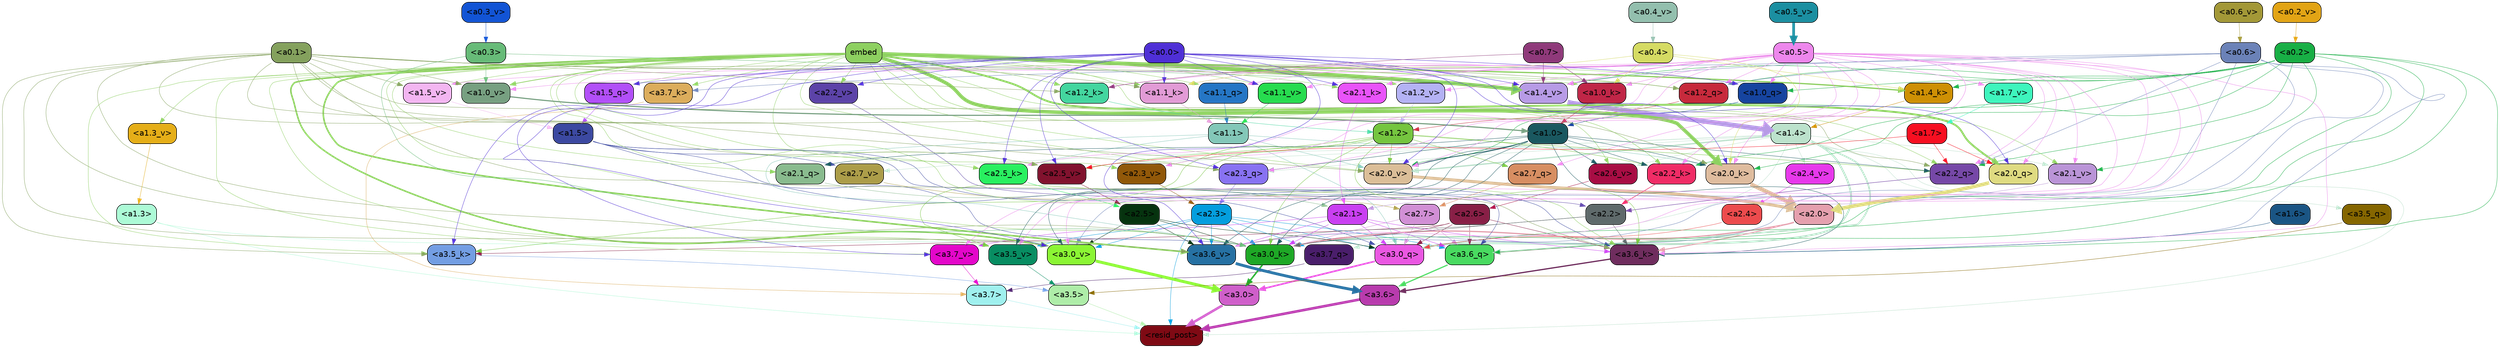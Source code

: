 strict digraph "" {
	graph [bgcolor=transparent,
		layout=dot,
		overlap=false,
		splines=true
	];
	"<a3.7>"	[color=black,
		fillcolor="#9ff0ee",
		fontname=Helvetica,
		shape=box,
		style="filled, rounded"];
	"<resid_post>"	[color=black,
		fillcolor="#7f0a14",
		fontname=Helvetica,
		shape=box,
		style="filled, rounded"];
	"<a3.7>" -> "<resid_post>"	[color="#9ff0ee",
		penwidth=0.6239100098609924];
	"<a3.6>"	[color=black,
		fillcolor="#b83bad",
		fontname=Helvetica,
		shape=box,
		style="filled, rounded"];
	"<a3.6>" -> "<resid_post>"	[color="#b83bad",
		penwidth=4.569062113761902];
	"<a3.5>"	[color=black,
		fillcolor="#aeeda8",
		fontname=Helvetica,
		shape=box,
		style="filled, rounded"];
	"<a3.5>" -> "<resid_post>"	[color="#aeeda8",
		penwidth=0.6];
	"<a3.0>"	[color=black,
		fillcolor="#cf5fca",
		fontname=Helvetica,
		shape=box,
		style="filled, rounded"];
	"<a3.0>" -> "<resid_post>"	[color="#cf5fca",
		penwidth=4.283544182777405];
	"<a2.3>"	[color=black,
		fillcolor="#049ede",
		fontname=Helvetica,
		shape=box,
		style="filled, rounded"];
	"<a2.3>" -> "<resid_post>"	[color="#049ede",
		penwidth=0.6];
	"<a3.7_q>"	[color=black,
		fillcolor="#4a1e6b",
		fontname=Helvetica,
		shape=box,
		style="filled, rounded"];
	"<a2.3>" -> "<a3.7_q>"	[color="#049ede",
		penwidth=0.6];
	"<a3.6_q>"	[color=black,
		fillcolor="#49da60",
		fontname=Helvetica,
		shape=box,
		style="filled, rounded"];
	"<a2.3>" -> "<a3.6_q>"	[color="#049ede",
		penwidth=0.6];
	"<a3.0_q>"	[color=black,
		fillcolor="#ea57e2",
		fontname=Helvetica,
		shape=box,
		style="filled, rounded"];
	"<a2.3>" -> "<a3.0_q>"	[color="#049ede",
		penwidth=0.6];
	"<a3.0_k>"	[color=black,
		fillcolor="#1ea826",
		fontname=Helvetica,
		shape=box,
		style="filled, rounded"];
	"<a2.3>" -> "<a3.0_k>"	[color="#049ede",
		penwidth=0.6];
	"<a3.6_v>"	[color=black,
		fillcolor="#2671a3",
		fontname=Helvetica,
		shape=box,
		style="filled, rounded"];
	"<a2.3>" -> "<a3.6_v>"	[color="#049ede",
		penwidth=0.6];
	"<a3.5_v>"	[color=black,
		fillcolor="#088d62",
		fontname=Helvetica,
		shape=box,
		style="filled, rounded"];
	"<a2.3>" -> "<a3.5_v>"	[color="#049ede",
		penwidth=0.6];
	"<a3.0_v>"	[color=black,
		fillcolor="#8bf534",
		fontname=Helvetica,
		shape=box,
		style="filled, rounded"];
	"<a2.3>" -> "<a3.0_v>"	[color="#049ede",
		penwidth=0.6];
	"<a1.4>"	[color=black,
		fillcolor="#bce2cc",
		fontname=Helvetica,
		shape=box,
		style="filled, rounded"];
	"<a1.4>" -> "<resid_post>"	[color="#bce2cc",
		penwidth=0.6];
	"<a1.4>" -> "<a3.7_q>"	[color="#bce2cc",
		penwidth=0.6];
	"<a1.4>" -> "<a3.6_q>"	[color="#bce2cc",
		penwidth=2.7934007048606873];
	"<a3.5_q>"	[color=black,
		fillcolor="#856600",
		fontname=Helvetica,
		shape=box,
		style="filled, rounded"];
	"<a1.4>" -> "<a3.5_q>"	[color="#bce2cc",
		penwidth=0.6];
	"<a1.4>" -> "<a3.0_q>"	[color="#bce2cc",
		penwidth=3.340754985809326];
	"<a2.3_q>"	[color=black,
		fillcolor="#8872f2",
		fontname=Helvetica,
		shape=box,
		style="filled, rounded"];
	"<a1.4>" -> "<a2.3_q>"	[color="#bce2cc",
		penwidth=0.6];
	"<a2.7_v>"	[color=black,
		fillcolor="#ac9d49",
		fontname=Helvetica,
		shape=box,
		style="filled, rounded"];
	"<a1.4>" -> "<a2.7_v>"	[color="#bce2cc",
		penwidth=0.6];
	"<a2.6_v>"	[color=black,
		fillcolor="#a80d44",
		fontname=Helvetica,
		shape=box,
		style="filled, rounded"];
	"<a1.4>" -> "<a2.6_v>"	[color="#bce2cc",
		penwidth=0.6];
	"<a2.5_v>"	[color=black,
		fillcolor="#81122e",
		fontname=Helvetica,
		shape=box,
		style="filled, rounded"];
	"<a1.4>" -> "<a2.5_v>"	[color="#bce2cc",
		penwidth=0.6];
	"<a2.4_v>"	[color=black,
		fillcolor="#e738eb",
		fontname=Helvetica,
		shape=box,
		style="filled, rounded"];
	"<a1.4>" -> "<a2.4_v>"	[color="#bce2cc",
		penwidth=0.6];
	"<a2.1_v>"	[color=black,
		fillcolor="#ba94d7",
		fontname=Helvetica,
		shape=box,
		style="filled, rounded"];
	"<a1.4>" -> "<a2.1_v>"	[color="#bce2cc",
		penwidth=0.6];
	"<a2.0_v>"	[color=black,
		fillcolor="#dbbe98",
		fontname=Helvetica,
		shape=box,
		style="filled, rounded"];
	"<a1.4>" -> "<a2.0_v>"	[color="#bce2cc",
		penwidth=2.268759250640869];
	"<a1.3>"	[color=black,
		fillcolor="#acfad6",
		fontname=Helvetica,
		shape=box,
		style="filled, rounded"];
	"<a1.3>" -> "<resid_post>"	[color="#acfad6",
		penwidth=0.6];
	"<a1.3>" -> "<a3.6_v>"	[color="#acfad6",
		penwidth=0.6];
	"<a3.7_q>" -> "<a3.7>"	[color="#4a1e6b",
		penwidth=0.6];
	"<a3.6_q>" -> "<a3.6>"	[color="#49da60",
		penwidth=2.0347584784030914];
	"<a3.5_q>" -> "<a3.5>"	[color="#856600",
		penwidth=0.6];
	"<a3.0_q>" -> "<a3.0>"	[color="#ea57e2",
		penwidth=2.8635367155075073];
	"<a3.7_k>"	[color=black,
		fillcolor="#dcad5c",
		fontname=Helvetica,
		shape=box,
		style="filled, rounded"];
	"<a3.7_k>" -> "<a3.7>"	[color="#dcad5c",
		penwidth=0.6];
	"<a3.6_k>"	[color=black,
		fillcolor="#6f2d5e",
		fontname=Helvetica,
		shape=box,
		style="filled, rounded"];
	"<a3.6_k>" -> "<a3.6>"	[color="#6f2d5e",
		penwidth=2.1760786175727844];
	"<a3.5_k>"	[color=black,
		fillcolor="#739ee3",
		fontname=Helvetica,
		shape=box,
		style="filled, rounded"];
	"<a3.5_k>" -> "<a3.5>"	[color="#739ee3",
		penwidth=0.6];
	"<a3.0_k>" -> "<a3.0>"	[color="#1ea826",
		penwidth=2.632905662059784];
	"<a3.7_v>"	[color=black,
		fillcolor="#e407ca",
		fontname=Helvetica,
		shape=box,
		style="filled, rounded"];
	"<a3.7_v>" -> "<a3.7>"	[color="#e407ca",
		penwidth=0.6];
	"<a3.6_v>" -> "<a3.6>"	[color="#2671a3",
		penwidth=4.981305837631226];
	"<a3.5_v>" -> "<a3.5>"	[color="#088d62",
		penwidth=0.6];
	"<a3.0_v>" -> "<a3.0>"	[color="#8bf534",
		penwidth=5.168330669403076];
	"<a2.7>"	[color=black,
		fillcolor="#d18fd5",
		fontname=Helvetica,
		shape=box,
		style="filled, rounded"];
	"<a2.7>" -> "<a3.6_q>"	[color="#d18fd5",
		penwidth=0.6];
	"<a2.7>" -> "<a3.0_q>"	[color="#d18fd5",
		penwidth=0.6];
	"<a2.7>" -> "<a3.0_k>"	[color="#d18fd5",
		penwidth=0.6];
	"<a2.6>"	[color=black,
		fillcolor="#881f46",
		fontname=Helvetica,
		shape=box,
		style="filled, rounded"];
	"<a2.6>" -> "<a3.6_q>"	[color="#881f46",
		penwidth=0.6];
	"<a2.6>" -> "<a3.0_q>"	[color="#881f46",
		penwidth=0.6];
	"<a2.6>" -> "<a3.6_k>"	[color="#881f46",
		penwidth=0.6];
	"<a2.6>" -> "<a3.5_k>"	[color="#881f46",
		penwidth=0.6];
	"<a2.6>" -> "<a3.0_k>"	[color="#881f46",
		penwidth=0.6];
	"<a2.1>"	[color=black,
		fillcolor="#c93ff1",
		fontname=Helvetica,
		shape=box,
		style="filled, rounded"];
	"<a2.1>" -> "<a3.6_q>"	[color="#c93ff1",
		penwidth=0.6];
	"<a2.1>" -> "<a3.0_q>"	[color="#c93ff1",
		penwidth=0.6];
	"<a2.1>" -> "<a3.6_k>"	[color="#c93ff1",
		penwidth=0.6];
	"<a2.1>" -> "<a3.0_k>"	[color="#c93ff1",
		penwidth=0.6];
	"<a2.1>" -> "<a3.7_v>"	[color="#c93ff1",
		penwidth=0.6];
	"<a2.1>" -> "<a3.6_v>"	[color="#c93ff1",
		penwidth=0.6];
	"<a2.0>"	[color=black,
		fillcolor="#e5a0ae",
		fontname=Helvetica,
		shape=box,
		style="filled, rounded"];
	"<a2.0>" -> "<a3.6_q>"	[color="#e5a0ae",
		penwidth=0.6];
	"<a2.0>" -> "<a3.0_q>"	[color="#e5a0ae",
		penwidth=0.6];
	"<a2.0>" -> "<a3.6_k>"	[color="#e5a0ae",
		penwidth=1.6382827460765839];
	"<a2.0>" -> "<a3.0_k>"	[color="#e5a0ae",
		penwidth=2.161143198609352];
	"<a1.5>"	[color=black,
		fillcolor="#3c49a1",
		fontname=Helvetica,
		shape=box,
		style="filled, rounded"];
	"<a1.5>" -> "<a3.6_q>"	[color="#3c49a1",
		penwidth=0.6];
	"<a1.5>" -> "<a3.0_q>"	[color="#3c49a1",
		penwidth=0.6];
	"<a1.5>" -> "<a3.6_k>"	[color="#3c49a1",
		penwidth=0.6];
	"<a1.5>" -> "<a3.0_k>"	[color="#3c49a1",
		penwidth=0.6];
	"<a1.5>" -> "<a2.7_v>"	[color="#3c49a1",
		penwidth=0.6];
	"<a0.2>"	[color=black,
		fillcolor="#18af45",
		fontname=Helvetica,
		shape=box,
		style="filled, rounded"];
	"<a0.2>" -> "<a3.6_q>"	[color="#18af45",
		penwidth=0.6];
	"<a0.2>" -> "<a3.0_q>"	[color="#18af45",
		penwidth=0.6];
	"<a0.2>" -> "<a3.6_k>"	[color="#18af45",
		penwidth=0.6];
	"<a0.2>" -> "<a3.0_k>"	[color="#18af45",
		penwidth=0.6];
	"<a2.2_q>"	[color=black,
		fillcolor="#7648a7",
		fontname=Helvetica,
		shape=box,
		style="filled, rounded"];
	"<a0.2>" -> "<a2.2_q>"	[color="#18af45",
		penwidth=0.6];
	"<a2.2_k>"	[color=black,
		fillcolor="#f02c66",
		fontname=Helvetica,
		shape=box,
		style="filled, rounded"];
	"<a0.2>" -> "<a2.2_k>"	[color="#18af45",
		penwidth=0.6];
	"<a2.0_k>"	[color=black,
		fillcolor="#dfbc9e",
		fontname=Helvetica,
		shape=box,
		style="filled, rounded"];
	"<a0.2>" -> "<a2.0_k>"	[color="#18af45",
		penwidth=0.6];
	"<a0.2>" -> "<a2.1_v>"	[color="#18af45",
		penwidth=0.6];
	"<a0.2>" -> "<a2.0_v>"	[color="#18af45",
		penwidth=0.6];
	"<a1.2_q>"	[color=black,
		fillcolor="#c72a3c",
		fontname=Helvetica,
		shape=box,
		style="filled, rounded"];
	"<a0.2>" -> "<a1.2_q>"	[color="#18af45",
		penwidth=0.6];
	"<a1.0_q>"	[color=black,
		fillcolor="#16449f",
		fontname=Helvetica,
		shape=box,
		style="filled, rounded"];
	"<a0.2>" -> "<a1.0_q>"	[color="#18af45",
		penwidth=0.6];
	"<a1.4_k>"	[color=black,
		fillcolor="#ce9004",
		fontname=Helvetica,
		shape=box,
		style="filled, rounded"];
	"<a0.2>" -> "<a1.4_k>"	[color="#18af45",
		penwidth=0.6];
	"<a1.4_v>"	[color=black,
		fillcolor="#b79be6",
		fontname=Helvetica,
		shape=box,
		style="filled, rounded"];
	"<a0.2>" -> "<a1.4_v>"	[color="#18af45",
		penwidth=0.6];
	"<a2.5>"	[color=black,
		fillcolor="#06330f",
		fontname=Helvetica,
		shape=box,
		style="filled, rounded"];
	"<a2.5>" -> "<a3.0_q>"	[color="#06330f",
		penwidth=0.6];
	"<a2.5>" -> "<a3.0_k>"	[color="#06330f",
		penwidth=0.6];
	"<a2.5>" -> "<a3.6_v>"	[color="#06330f",
		penwidth=0.6];
	"<a2.5>" -> "<a3.0_v>"	[color="#06330f",
		penwidth=0.6];
	"<a2.4>"	[color=black,
		fillcolor="#ec4b4d",
		fontname=Helvetica,
		shape=box,
		style="filled, rounded"];
	"<a2.4>" -> "<a3.0_q>"	[color="#ec4b4d",
		penwidth=0.6];
	"<a1.1>"	[color=black,
		fillcolor="#83c7b8",
		fontname=Helvetica,
		shape=box,
		style="filled, rounded"];
	"<a1.1>" -> "<a3.0_q>"	[color="#83c7b8",
		penwidth=0.6];
	"<a1.1>" -> "<a3.0_k>"	[color="#83c7b8",
		penwidth=0.6];
	"<a2.5_k>"	[color=black,
		fillcolor="#29f060",
		fontname=Helvetica,
		shape=box,
		style="filled, rounded"];
	"<a1.1>" -> "<a2.5_k>"	[color="#83c7b8",
		penwidth=0.6];
	"<a1.1>" -> "<a2.0_k>"	[color="#83c7b8",
		penwidth=0.6];
	"<a1.1>" -> "<a2.0_v>"	[color="#83c7b8",
		penwidth=0.6];
	"<a0.6>"	[color=black,
		fillcolor="#6b82b8",
		fontname=Helvetica,
		shape=box,
		style="filled, rounded"];
	"<a0.6>" -> "<a3.7_k>"	[color="#6b82b8",
		penwidth=0.6];
	"<a0.6>" -> "<a3.6_k>"	[color="#6b82b8",
		penwidth=0.6];
	"<a0.6>" -> "<a3.0_k>"	[color="#6b82b8",
		penwidth=0.6];
	"<a0.6>" -> "<a3.6_v>"	[color="#6b82b8",
		penwidth=0.6];
	"<a0.6>" -> "<a3.0_v>"	[color="#6b82b8",
		penwidth=0.6];
	"<a0.6>" -> "<a2.2_q>"	[color="#6b82b8",
		penwidth=0.6];
	"<a0.6>" -> "<a1.2_q>"	[color="#6b82b8",
		penwidth=0.6];
	"<a0.6>" -> "<a1.4_v>"	[color="#6b82b8",
		penwidth=0.6];
	embed	[color=black,
		fillcolor="#8dd060",
		fontname=Helvetica,
		shape=box,
		style="filled, rounded"];
	embed -> "<a3.7_k>"	[color="#8dd060",
		penwidth=0.6];
	embed -> "<a3.6_k>"	[color="#8dd060",
		penwidth=0.6];
	embed -> "<a3.5_k>"	[color="#8dd060",
		penwidth=0.6];
	embed -> "<a3.0_k>"	[color="#8dd060",
		penwidth=0.6];
	embed -> "<a3.7_v>"	[color="#8dd060",
		penwidth=0.6];
	embed -> "<a3.6_v>"	[color="#8dd060",
		penwidth=2.7825746536254883];
	embed -> "<a3.5_v>"	[color="#8dd060",
		penwidth=0.6];
	embed -> "<a3.0_v>"	[color="#8dd060",
		penwidth=2.6950180530548096];
	embed -> "<a2.3_q>"	[color="#8dd060",
		penwidth=0.6];
	embed -> "<a2.2_q>"	[color="#8dd060",
		penwidth=0.6];
	"<a2.1_q>"	[color=black,
		fillcolor="#89bb8e",
		fontname=Helvetica,
		shape=box,
		style="filled, rounded"];
	embed -> "<a2.1_q>"	[color="#8dd060",
		penwidth=0.6];
	"<a2.0_q>"	[color=black,
		fillcolor="#dfdb81",
		fontname=Helvetica,
		shape=box,
		style="filled, rounded"];
	embed -> "<a2.0_q>"	[color="#8dd060",
		penwidth=3.305941343307495];
	embed -> "<a2.5_k>"	[color="#8dd060",
		penwidth=0.6];
	embed -> "<a2.2_k>"	[color="#8dd060",
		penwidth=0.6698317527770996];
	"<a2.1_k>"	[color=black,
		fillcolor="#e953f9",
		fontname=Helvetica,
		shape=box,
		style="filled, rounded"];
	embed -> "<a2.1_k>"	[color="#8dd060",
		penwidth=0.6];
	embed -> "<a2.0_k>"	[color="#8dd060",
		penwidth=6.12570995092392];
	embed -> "<a2.6_v>"	[color="#8dd060",
		penwidth=0.6];
	embed -> "<a2.5_v>"	[color="#8dd060",
		penwidth=0.6];
	"<a2.3_v>"	[color=black,
		fillcolor="#915809",
		fontname=Helvetica,
		shape=box,
		style="filled, rounded"];
	embed -> "<a2.3_v>"	[color="#8dd060",
		penwidth=0.6];
	"<a2.2_v>"	[color=black,
		fillcolor="#5c43a8",
		fontname=Helvetica,
		shape=box,
		style="filled, rounded"];
	embed -> "<a2.2_v>"	[color="#8dd060",
		penwidth=0.6];
	embed -> "<a2.1_v>"	[color="#8dd060",
		penwidth=0.6];
	embed -> "<a2.0_v>"	[color="#8dd060",
		penwidth=0.6];
	"<a1.5_q>"	[color=black,
		fillcolor="#b24ff8",
		fontname=Helvetica,
		shape=box,
		style="filled, rounded"];
	embed -> "<a1.5_q>"	[color="#8dd060",
		penwidth=0.6];
	embed -> "<a1.2_q>"	[color="#8dd060",
		penwidth=0.6087074279785156];
	"<a1.1_q>"	[color=black,
		fillcolor="#2576c5",
		fontname=Helvetica,
		shape=box,
		style="filled, rounded"];
	embed -> "<a1.1_q>"	[color="#8dd060",
		penwidth=0.6];
	embed -> "<a1.0_q>"	[color="#8dd060",
		penwidth=0.6];
	embed -> "<a1.4_k>"	[color="#8dd060",
		penwidth=2.1858973503112793];
	"<a1.2_k>"	[color=black,
		fillcolor="#44d69f",
		fontname=Helvetica,
		shape=box,
		style="filled, rounded"];
	embed -> "<a1.2_k>"	[color="#8dd060",
		penwidth=0.6];
	"<a1.1_k>"	[color=black,
		fillcolor="#e29bd6",
		fontname=Helvetica,
		shape=box,
		style="filled, rounded"];
	embed -> "<a1.1_k>"	[color="#8dd060",
		penwidth=0.6];
	"<a1.0_k>"	[color=black,
		fillcolor="#c02647",
		fontname=Helvetica,
		shape=box,
		style="filled, rounded"];
	embed -> "<a1.0_k>"	[color="#8dd060",
		penwidth=0.6];
	"<a1.5_v>"	[color=black,
		fillcolor="#f3b6f1",
		fontname=Helvetica,
		shape=box,
		style="filled, rounded"];
	embed -> "<a1.5_v>"	[color="#8dd060",
		penwidth=0.6];
	embed -> "<a1.4_v>"	[color="#8dd060",
		penwidth=6.590077131986618];
	"<a1.3_v>"	[color=black,
		fillcolor="#e5ae18",
		fontname=Helvetica,
		shape=box,
		style="filled, rounded"];
	embed -> "<a1.3_v>"	[color="#8dd060",
		penwidth=0.6];
	"<a1.2_v>"	[color=black,
		fillcolor="#b4b2f4",
		fontname=Helvetica,
		shape=box,
		style="filled, rounded"];
	embed -> "<a1.2_v>"	[color="#8dd060",
		penwidth=0.6];
	"<a1.1_v>"	[color=black,
		fillcolor="#27dc4f",
		fontname=Helvetica,
		shape=box,
		style="filled, rounded"];
	embed -> "<a1.1_v>"	[color="#8dd060",
		penwidth=0.6];
	"<a1.0_v>"	[color=black,
		fillcolor="#77a081",
		fontname=Helvetica,
		shape=box,
		style="filled, rounded"];
	embed -> "<a1.0_v>"	[color="#8dd060",
		penwidth=1.2076449394226074];
	"<a2.2>"	[color=black,
		fillcolor="#5f6a6b",
		fontname=Helvetica,
		shape=box,
		style="filled, rounded"];
	"<a2.2>" -> "<a3.6_k>"	[color="#5f6a6b",
		penwidth=0.6];
	"<a2.2>" -> "<a3.0_k>"	[color="#5f6a6b",
		penwidth=0.6];
	"<a2.2>" -> "<a3.6_v>"	[color="#5f6a6b",
		penwidth=0.6];
	"<a1.6>"	[color=black,
		fillcolor="#1a5584",
		fontname=Helvetica,
		shape=box,
		style="filled, rounded"];
	"<a1.6>" -> "<a3.6_k>"	[color="#1a5584",
		penwidth=0.6];
	"<a1.2>"	[color=black,
		fillcolor="#75c53f",
		fontname=Helvetica,
		shape=box,
		style="filled, rounded"];
	"<a1.2>" -> "<a3.6_k>"	[color="#75c53f",
		penwidth=0.6];
	"<a1.2>" -> "<a3.5_k>"	[color="#75c53f",
		penwidth=0.6];
	"<a1.2>" -> "<a3.0_k>"	[color="#75c53f",
		penwidth=0.6];
	"<a1.2>" -> "<a3.5_v>"	[color="#75c53f",
		penwidth=0.6];
	"<a2.7_q>"	[color=black,
		fillcolor="#d78e62",
		fontname=Helvetica,
		shape=box,
		style="filled, rounded"];
	"<a1.2>" -> "<a2.7_q>"	[color="#75c53f",
		penwidth=0.6];
	"<a1.2>" -> "<a2.2_q>"	[color="#75c53f",
		penwidth=0.6];
	"<a1.2>" -> "<a2.2_k>"	[color="#75c53f",
		penwidth=0.6];
	"<a1.2>" -> "<a2.5_v>"	[color="#75c53f",
		penwidth=0.6];
	"<a1.2>" -> "<a2.3_v>"	[color="#75c53f",
		penwidth=0.6];
	"<a1.2>" -> "<a2.0_v>"	[color="#75c53f",
		penwidth=0.6];
	"<a1.0>"	[color=black,
		fillcolor="#1a5860",
		fontname=Helvetica,
		shape=box,
		style="filled, rounded"];
	"<a1.0>" -> "<a3.6_k>"	[color="#1a5860",
		penwidth=0.6];
	"<a1.0>" -> "<a3.0_k>"	[color="#1a5860",
		penwidth=0.6];
	"<a1.0>" -> "<a3.6_v>"	[color="#1a5860",
		penwidth=0.6];
	"<a1.0>" -> "<a3.5_v>"	[color="#1a5860",
		penwidth=0.6];
	"<a1.0>" -> "<a3.0_v>"	[color="#1a5860",
		penwidth=0.6];
	"<a1.0>" -> "<a2.3_q>"	[color="#1a5860",
		penwidth=0.6];
	"<a1.0>" -> "<a2.2_q>"	[color="#1a5860",
		penwidth=0.6];
	"<a1.0>" -> "<a2.1_q>"	[color="#1a5860",
		penwidth=0.6];
	"<a1.0>" -> "<a2.2_k>"	[color="#1a5860",
		penwidth=0.6];
	"<a1.0>" -> "<a2.0_k>"	[color="#1a5860",
		penwidth=0.6];
	"<a1.0>" -> "<a2.6_v>"	[color="#1a5860",
		penwidth=0.6];
	"<a1.0>" -> "<a2.0_v>"	[color="#1a5860",
		penwidth=1.2213096618652344];
	"<a0.5>"	[color=black,
		fillcolor="#ed86ec",
		fontname=Helvetica,
		shape=box,
		style="filled, rounded"];
	"<a0.5>" -> "<a3.6_k>"	[color="#ed86ec",
		penwidth=0.6];
	"<a0.5>" -> "<a3.7_v>"	[color="#ed86ec",
		penwidth=0.6];
	"<a0.5>" -> "<a3.6_v>"	[color="#ed86ec",
		penwidth=0.6];
	"<a0.5>" -> "<a3.5_v>"	[color="#ed86ec",
		penwidth=0.6];
	"<a0.5>" -> "<a3.0_v>"	[color="#ed86ec",
		penwidth=0.6];
	"<a0.5>" -> "<a2.7_q>"	[color="#ed86ec",
		penwidth=0.6];
	"<a0.5>" -> "<a2.3_q>"	[color="#ed86ec",
		penwidth=0.6];
	"<a0.5>" -> "<a2.2_q>"	[color="#ed86ec",
		penwidth=0.6];
	"<a0.5>" -> "<a2.0_q>"	[color="#ed86ec",
		penwidth=0.6];
	"<a0.5>" -> "<a2.5_k>"	[color="#ed86ec",
		penwidth=0.6];
	"<a0.5>" -> "<a2.2_k>"	[color="#ed86ec",
		penwidth=0.6];
	"<a0.5>" -> "<a2.1_k>"	[color="#ed86ec",
		penwidth=0.6];
	"<a0.5>" -> "<a2.0_k>"	[color="#ed86ec",
		penwidth=0.6900839805603027];
	"<a0.5>" -> "<a2.3_v>"	[color="#ed86ec",
		penwidth=0.6];
	"<a0.5>" -> "<a2.1_v>"	[color="#ed86ec",
		penwidth=0.6];
	"<a0.5>" -> "<a2.0_v>"	[color="#ed86ec",
		penwidth=0.6];
	"<a0.5>" -> "<a1.2_q>"	[color="#ed86ec",
		penwidth=0.6];
	"<a0.5>" -> "<a1.1_q>"	[color="#ed86ec",
		penwidth=0.6];
	"<a0.5>" -> "<a1.0_q>"	[color="#ed86ec",
		penwidth=0.6];
	"<a0.5>" -> "<a1.2_k>"	[color="#ed86ec",
		penwidth=0.6];
	"<a0.5>" -> "<a1.1_k>"	[color="#ed86ec",
		penwidth=0.6];
	"<a0.5>" -> "<a1.0_k>"	[color="#ed86ec",
		penwidth=0.6];
	"<a1.7_v>"	[color=black,
		fillcolor="#3ef5bd",
		fontname=Helvetica,
		shape=box,
		style="filled, rounded"];
	"<a0.5>" -> "<a1.7_v>"	[color="#ed86ec",
		penwidth=0.6];
	"<a0.5>" -> "<a1.5_v>"	[color="#ed86ec",
		penwidth=0.6];
	"<a0.5>" -> "<a1.4_v>"	[color="#ed86ec",
		penwidth=0.9985027313232422];
	"<a0.5>" -> "<a1.2_v>"	[color="#ed86ec",
		penwidth=0.6];
	"<a0.5>" -> "<a1.1_v>"	[color="#ed86ec",
		penwidth=0.6];
	"<a0.5>" -> "<a1.0_v>"	[color="#ed86ec",
		penwidth=0.6];
	"<a0.1>"	[color=black,
		fillcolor="#84a15d",
		fontname=Helvetica,
		shape=box,
		style="filled, rounded"];
	"<a0.1>" -> "<a3.6_k>"	[color="#84a15d",
		penwidth=0.6];
	"<a0.1>" -> "<a3.5_k>"	[color="#84a15d",
		penwidth=0.6];
	"<a0.1>" -> "<a3.0_k>"	[color="#84a15d",
		penwidth=0.6];
	"<a0.1>" -> "<a3.6_v>"	[color="#84a15d",
		penwidth=0.6];
	"<a0.1>" -> "<a3.0_v>"	[color="#84a15d",
		penwidth=0.6];
	"<a0.1>" -> "<a2.3_q>"	[color="#84a15d",
		penwidth=0.6];
	"<a0.1>" -> "<a2.2_q>"	[color="#84a15d",
		penwidth=0.6];
	"<a0.1>" -> "<a2.0_k>"	[color="#84a15d",
		penwidth=0.6];
	"<a0.1>" -> "<a2.5_v>"	[color="#84a15d",
		penwidth=0.6];
	"<a0.1>" -> "<a2.0_v>"	[color="#84a15d",
		penwidth=0.6];
	"<a0.1>" -> "<a1.2_q>"	[color="#84a15d",
		penwidth=0.6218185424804688];
	"<a0.1>" -> "<a1.2_k>"	[color="#84a15d",
		penwidth=0.6];
	"<a0.1>" -> "<a1.1_k>"	[color="#84a15d",
		penwidth=0.6];
	"<a0.1>" -> "<a1.5_v>"	[color="#84a15d",
		penwidth=0.6];
	"<a0.1>" -> "<a1.4_v>"	[color="#84a15d",
		penwidth=0.6];
	"<a0.1>" -> "<a1.0_v>"	[color="#84a15d",
		penwidth=0.6];
	"<a0.0>"	[color=black,
		fillcolor="#4f2fd6",
		fontname=Helvetica,
		shape=box,
		style="filled, rounded"];
	"<a0.0>" -> "<a3.5_k>"	[color="#4f2fd6",
		penwidth=0.6];
	"<a0.0>" -> "<a3.7_v>"	[color="#4f2fd6",
		penwidth=0.6];
	"<a0.0>" -> "<a3.6_v>"	[color="#4f2fd6",
		penwidth=0.6];
	"<a0.0>" -> "<a3.0_v>"	[color="#4f2fd6",
		penwidth=0.6];
	"<a0.0>" -> "<a2.3_q>"	[color="#4f2fd6",
		penwidth=0.6];
	"<a0.0>" -> "<a2.0_q>"	[color="#4f2fd6",
		penwidth=0.6];
	"<a0.0>" -> "<a2.5_k>"	[color="#4f2fd6",
		penwidth=0.6];
	"<a0.0>" -> "<a2.1_k>"	[color="#4f2fd6",
		penwidth=0.6];
	"<a0.0>" -> "<a2.0_k>"	[color="#4f2fd6",
		penwidth=0.6];
	"<a0.0>" -> "<a2.5_v>"	[color="#4f2fd6",
		penwidth=0.6];
	"<a0.0>" -> "<a2.2_v>"	[color="#4f2fd6",
		penwidth=0.6];
	"<a0.0>" -> "<a2.0_v>"	[color="#4f2fd6",
		penwidth=0.6];
	"<a0.0>" -> "<a1.5_q>"	[color="#4f2fd6",
		penwidth=0.6];
	"<a0.0>" -> "<a1.0_q>"	[color="#4f2fd6",
		penwidth=0.6];
	"<a0.0>" -> "<a1.1_k>"	[color="#4f2fd6",
		penwidth=0.6];
	"<a0.0>" -> "<a1.4_v>"	[color="#4f2fd6",
		penwidth=0.6];
	"<a0.0>" -> "<a1.1_v>"	[color="#4f2fd6",
		penwidth=0.6];
	"<a0.3>"	[color=black,
		fillcolor="#67bb78",
		fontname=Helvetica,
		shape=box,
		style="filled, rounded"];
	"<a0.3>" -> "<a3.0_k>"	[color="#67bb78",
		penwidth=0.6];
	"<a0.3>" -> "<a1.4_v>"	[color="#67bb78",
		penwidth=0.6];
	"<a0.3>" -> "<a1.0_v>"	[color="#67bb78",
		penwidth=0.6];
	"<a2.7_q>" -> "<a2.7>"	[color="#d78e62",
		penwidth=0.6];
	"<a2.3_q>" -> "<a2.3>"	[color="#8872f2",
		penwidth=0.6];
	"<a2.2_q>" -> "<a2.2>"	[color="#7648a7",
		penwidth=0.7553567886352539];
	"<a2.1_q>" -> "<a2.1>"	[color="#89bb8e",
		penwidth=0.6];
	"<a2.0_q>" -> "<a2.0>"	[color="#dfdb81",
		penwidth=6.256794691085815];
	"<a2.5_k>" -> "<a2.5>"	[color="#29f060",
		penwidth=0.6];
	"<a2.2_k>" -> "<a2.2>"	[color="#f02c66",
		penwidth=0.8854708671569824];
	"<a2.1_k>" -> "<a2.1>"	[color="#e953f9",
		penwidth=0.6];
	"<a2.0_k>" -> "<a2.0>"	[color="#dfbc9e",
		penwidth=7.231504917144775];
	"<a2.7_v>" -> "<a2.7>"	[color="#ac9d49",
		penwidth=0.6];
	"<a2.6_v>" -> "<a2.6>"	[color="#a80d44",
		penwidth=0.6];
	"<a2.5_v>" -> "<a2.5>"	[color="#81122e",
		penwidth=0.6];
	"<a2.4_v>" -> "<a2.4>"	[color="#e738eb",
		penwidth=0.6];
	"<a2.3_v>" -> "<a2.3>"	[color="#915809",
		penwidth=0.6];
	"<a2.2_v>" -> "<a2.2>"	[color="#5c43a8",
		penwidth=0.6];
	"<a2.1_v>" -> "<a2.1>"	[color="#ba94d7",
		penwidth=0.6];
	"<a2.0_v>" -> "<a2.0>"	[color="#dbbe98",
		penwidth=5.231471925973892];
	"<a1.7>"	[color=black,
		fillcolor="#f70f21",
		fontname=Helvetica,
		shape=box,
		style="filled, rounded"];
	"<a1.7>" -> "<a2.2_q>"	[color="#f70f21",
		penwidth=0.6];
	"<a1.7>" -> "<a2.0_q>"	[color="#f70f21",
		penwidth=0.6];
	"<a1.7>" -> "<a2.5_v>"	[color="#f70f21",
		penwidth=0.6];
	"<a0.4>"	[color=black,
		fillcolor="#d5db63",
		fontname=Helvetica,
		shape=box,
		style="filled, rounded"];
	"<a0.4>" -> "<a2.0_k>"	[color="#d5db63",
		penwidth=0.6];
	"<a0.4>" -> "<a1.4_k>"	[color="#d5db63",
		penwidth=0.6];
	"<a0.4>" -> "<a1.1_k>"	[color="#d5db63",
		penwidth=0.6];
	"<a0.4>" -> "<a1.0_k>"	[color="#d5db63",
		penwidth=0.6];
	"<a1.5_q>" -> "<a1.5>"	[color="#b24ff8",
		penwidth=0.6];
	"<a1.2_q>" -> "<a1.2>"	[color="#c72a3c",
		penwidth=0.6];
	"<a1.1_q>" -> "<a1.1>"	[color="#2576c5",
		penwidth=0.6];
	"<a1.0_q>" -> "<a1.0>"	[color="#16449f",
		penwidth=0.6];
	"<a1.4_k>" -> "<a1.4>"	[color="#ce9004",
		penwidth=0.6];
	"<a1.2_k>" -> "<a1.2>"	[color="#44d69f",
		penwidth=0.6];
	"<a1.1_k>" -> "<a1.1>"	[color="#e29bd6",
		penwidth=0.6];
	"<a1.0_k>" -> "<a1.0>"	[color="#c02647",
		penwidth=0.6];
	"<a1.7_v>" -> "<a1.7>"	[color="#3ef5bd",
		penwidth=0.6];
	"<a1.5_v>" -> "<a1.5>"	[color="#f3b6f1",
		penwidth=0.6];
	"<a1.4_v>" -> "<a1.4>"	[color="#b79be6",
		penwidth=8.36684274673462];
	"<a1.3_v>" -> "<a1.3>"	[color="#e5ae18",
		penwidth=0.6];
	"<a1.2_v>" -> "<a1.2>"	[color="#b4b2f4",
		penwidth=0.6];
	"<a1.1_v>" -> "<a1.1>"	[color="#27dc4f",
		penwidth=0.6];
	"<a1.0_v>" -> "<a1.0>"	[color="#77a081",
		penwidth=1.9665732383728027];
	"<a0.7>"	[color=black,
		fillcolor="#8f397a",
		fontname=Helvetica,
		shape=box,
		style="filled, rounded"];
	"<a0.7>" -> "<a1.2_k>"	[color="#8f397a",
		penwidth=0.6];
	"<a0.7>" -> "<a1.0_k>"	[color="#8f397a",
		penwidth=0.6];
	"<a0.7>" -> "<a1.4_v>"	[color="#8f397a",
		penwidth=0.6];
	"<a0.6_v>"	[color=black,
		fillcolor="#a39837",
		fontname=Helvetica,
		shape=box,
		style="filled, rounded"];
	"<a0.6_v>" -> "<a0.6>"	[color="#a39837",
		penwidth=0.6];
	"<a0.5_v>"	[color=black,
		fillcolor="#1b8fa1",
		fontname=Helvetica,
		shape=box,
		style="filled, rounded"];
	"<a0.5_v>" -> "<a0.5>"	[color="#1b8fa1",
		penwidth=4.667354106903076];
	"<a0.4_v>"	[color=black,
		fillcolor="#93bfae",
		fontname=Helvetica,
		shape=box,
		style="filled, rounded"];
	"<a0.4_v>" -> "<a0.4>"	[color="#93bfae",
		penwidth=0.6];
	"<a0.3_v>"	[color=black,
		fillcolor="#1254d5",
		fontname=Helvetica,
		shape=box,
		style="filled, rounded"];
	"<a0.3_v>" -> "<a0.3>"	[color="#1254d5",
		penwidth=0.6];
	"<a0.2_v>"	[color=black,
		fillcolor="#e2a415",
		fontname=Helvetica,
		shape=box,
		style="filled, rounded"];
	"<a0.2_v>" -> "<a0.2>"	[color="#e2a415",
		penwidth=0.6];
}
